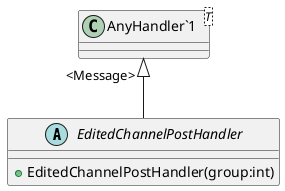 @startuml
abstract class EditedChannelPostHandler {
    + EditedChannelPostHandler(group:int)
}
class "AnyHandler`1"<T> {
}
"AnyHandler`1" "<Message>" <|-- EditedChannelPostHandler
@enduml
